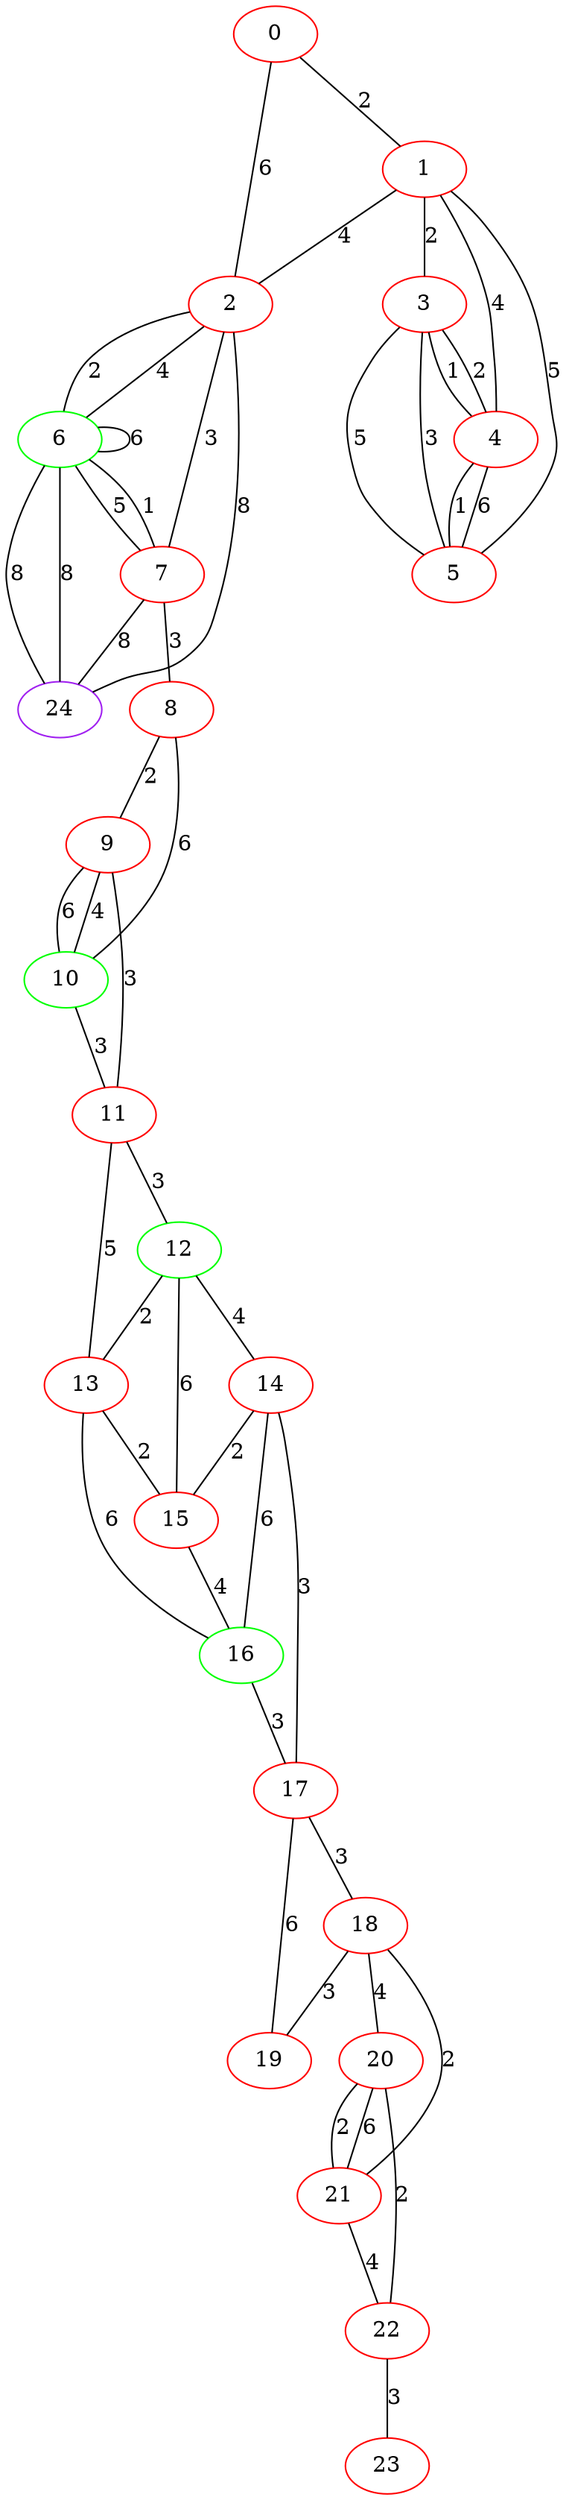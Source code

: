graph "" {
0 [color=red, weight=1];
1 [color=red, weight=1];
2 [color=red, weight=1];
3 [color=red, weight=1];
4 [color=red, weight=1];
5 [color=red, weight=1];
6 [color=green, weight=2];
7 [color=red, weight=1];
8 [color=red, weight=1];
9 [color=red, weight=1];
10 [color=green, weight=2];
11 [color=red, weight=1];
12 [color=green, weight=2];
13 [color=red, weight=1];
14 [color=red, weight=1];
15 [color=red, weight=1];
16 [color=green, weight=2];
17 [color=red, weight=1];
18 [color=red, weight=1];
19 [color=red, weight=1];
20 [color=red, weight=1];
21 [color=red, weight=1];
22 [color=red, weight=1];
23 [color=red, weight=1];
24 [color=purple, weight=4];
0 -- 1  [key=0, label=2];
0 -- 2  [key=0, label=6];
1 -- 2  [key=0, label=4];
1 -- 3  [key=0, label=2];
1 -- 4  [key=0, label=4];
1 -- 5  [key=0, label=5];
2 -- 24  [key=0, label=8];
2 -- 6  [key=0, label=2];
2 -- 6  [key=1, label=4];
2 -- 7  [key=0, label=3];
3 -- 4  [key=0, label=1];
3 -- 4  [key=1, label=2];
3 -- 5  [key=0, label=5];
3 -- 5  [key=1, label=3];
4 -- 5  [key=0, label=6];
4 -- 5  [key=1, label=1];
6 -- 24  [key=0, label=8];
6 -- 24  [key=1, label=8];
6 -- 6  [key=0, label=6];
6 -- 7  [key=0, label=5];
6 -- 7  [key=1, label=1];
7 -- 8  [key=0, label=3];
7 -- 24  [key=0, label=8];
8 -- 9  [key=0, label=2];
8 -- 10  [key=0, label=6];
9 -- 10  [key=0, label=6];
9 -- 10  [key=1, label=4];
9 -- 11  [key=0, label=3];
10 -- 11  [key=0, label=3];
11 -- 12  [key=0, label=3];
11 -- 13  [key=0, label=5];
12 -- 13  [key=0, label=2];
12 -- 14  [key=0, label=4];
12 -- 15  [key=0, label=6];
13 -- 16  [key=0, label=6];
13 -- 15  [key=0, label=2];
14 -- 16  [key=0, label=6];
14 -- 17  [key=0, label=3];
14 -- 15  [key=0, label=2];
15 -- 16  [key=0, label=4];
16 -- 17  [key=0, label=3];
17 -- 18  [key=0, label=3];
17 -- 19  [key=0, label=6];
18 -- 19  [key=0, label=3];
18 -- 20  [key=0, label=4];
18 -- 21  [key=0, label=2];
20 -- 21  [key=0, label=6];
20 -- 21  [key=1, label=2];
20 -- 22  [key=0, label=2];
21 -- 22  [key=0, label=4];
22 -- 23  [key=0, label=3];
}

